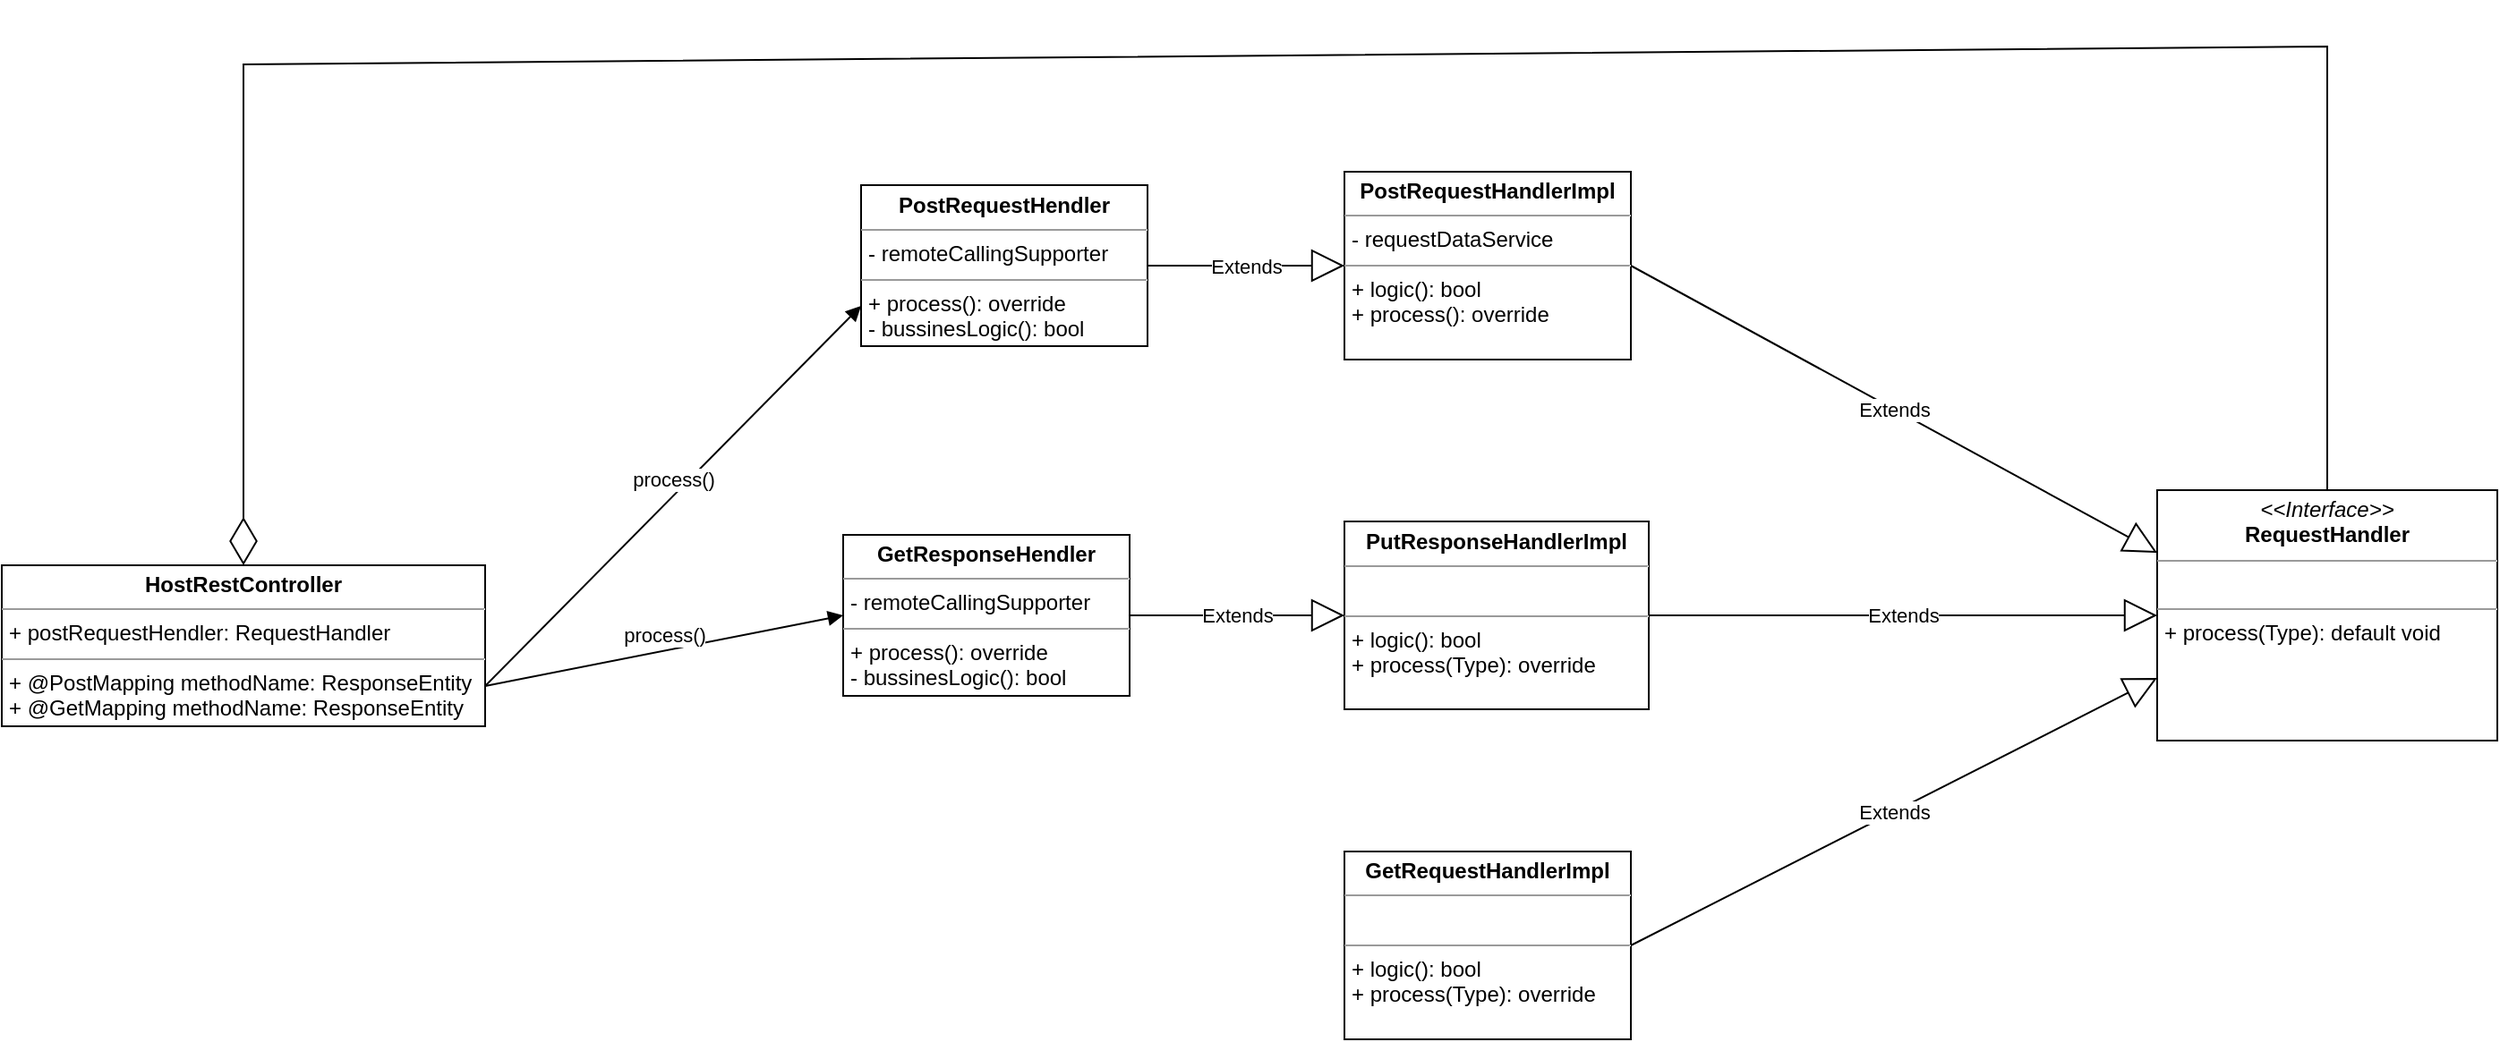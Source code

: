<mxfile version="15.6.3" type="github">
  <diagram id="C5RBs43oDa-KdzZeNtuy" name="Page-1">
    <mxGraphModel dx="2249" dy="1938" grid="1" gridSize="10" guides="1" tooltips="1" connect="1" arrows="1" fold="1" page="1" pageScale="1" pageWidth="827" pageHeight="1169" math="0" shadow="0">
      <root>
        <mxCell id="WIyWlLk6GJQsqaUBKTNV-0" />
        <mxCell id="WIyWlLk6GJQsqaUBKTNV-1" parent="WIyWlLk6GJQsqaUBKTNV-0" />
        <mxCell id="xTyq6H0Zb5hwOV81OT_t-4" value="&lt;p style=&quot;margin: 0px ; margin-top: 4px ; text-align: center&quot;&gt;&lt;i&gt;&amp;lt;&amp;lt;Interface&amp;gt;&amp;gt;&lt;/i&gt;&lt;br&gt;&lt;b&gt;RequestHandler&lt;/b&gt;&lt;/p&gt;&lt;hr size=&quot;1&quot;&gt;&lt;p style=&quot;margin: 0px ; margin-left: 4px&quot;&gt;&lt;br&gt;&lt;/p&gt;&lt;hr size=&quot;1&quot;&gt;&lt;p style=&quot;margin: 0px ; margin-left: 4px&quot;&gt;+ process(Type): default void&lt;br&gt;&lt;/p&gt;" style="verticalAlign=top;align=left;overflow=fill;fontSize=12;fontFamily=Helvetica;html=1;" vertex="1" parent="WIyWlLk6GJQsqaUBKTNV-1">
          <mxGeometry x="414" y="198" width="190" height="140" as="geometry" />
        </mxCell>
        <mxCell id="xTyq6H0Zb5hwOV81OT_t-9" value="Extends" style="endArrow=block;endSize=16;endFill=0;html=1;rounded=0;entryX=0;entryY=0.25;entryDx=0;entryDy=0;exitX=1;exitY=0.5;exitDx=0;exitDy=0;" edge="1" parent="WIyWlLk6GJQsqaUBKTNV-1" source="xTyq6H0Zb5hwOV81OT_t-12" target="xTyq6H0Zb5hwOV81OT_t-4">
          <mxGeometry width="160" relative="1" as="geometry">
            <mxPoint x="200" y="180" as="sourcePoint" />
            <mxPoint x="360" y="180" as="targetPoint" />
          </mxGeometry>
        </mxCell>
        <mxCell id="xTyq6H0Zb5hwOV81OT_t-12" value="&lt;p style=&quot;margin: 0px ; margin-top: 4px ; text-align: center&quot;&gt;&lt;b&gt;PostRequestHandlerImpl&lt;/b&gt;&lt;/p&gt;&lt;hr size=&quot;1&quot;&gt;&lt;p style=&quot;margin: 0px ; margin-left: 4px&quot;&gt;- requestDataService&lt;br&gt;&lt;/p&gt;&lt;hr size=&quot;1&quot;&gt;&lt;p style=&quot;margin: 0px ; margin-left: 4px&quot;&gt;+ logic(): bool&lt;/p&gt;&lt;p style=&quot;margin: 0px ; margin-left: 4px&quot;&gt;+ process(): override&lt;br&gt;&lt;/p&gt;&lt;p style=&quot;margin: 0px ; margin-left: 4px&quot;&gt;&lt;br&gt;&lt;/p&gt;" style="verticalAlign=top;align=left;overflow=fill;fontSize=12;fontFamily=Helvetica;html=1;" vertex="1" parent="WIyWlLk6GJQsqaUBKTNV-1">
          <mxGeometry x="-40" y="20" width="160" height="105" as="geometry" />
        </mxCell>
        <mxCell id="xTyq6H0Zb5hwOV81OT_t-14" value="&lt;p style=&quot;margin: 0px ; margin-top: 4px ; text-align: center&quot;&gt;&lt;b&gt;PutResponseHandlerImpl&lt;/b&gt;&lt;/p&gt;&lt;hr size=&quot;1&quot;&gt;&lt;p style=&quot;margin: 0px ; margin-left: 4px&quot;&gt;&lt;br&gt;&lt;/p&gt;&lt;hr size=&quot;1&quot;&gt;&lt;p style=&quot;margin: 0px ; margin-left: 4px&quot;&gt;+ logic(): bool&lt;/p&gt;&lt;p style=&quot;margin: 0px ; margin-left: 4px&quot;&gt;+ process(Type): override&lt;br&gt;&lt;/p&gt;&lt;p style=&quot;margin: 0px ; margin-left: 4px&quot;&gt;&lt;br&gt;&lt;/p&gt;" style="verticalAlign=top;align=left;overflow=fill;fontSize=12;fontFamily=Helvetica;html=1;" vertex="1" parent="WIyWlLk6GJQsqaUBKTNV-1">
          <mxGeometry x="-40" y="215.5" width="170" height="105" as="geometry" />
        </mxCell>
        <mxCell id="xTyq6H0Zb5hwOV81OT_t-15" value="Extends" style="endArrow=block;endSize=16;endFill=0;html=1;rounded=0;entryX=0;entryY=0.5;entryDx=0;entryDy=0;exitX=1;exitY=0.5;exitDx=0;exitDy=0;" edge="1" parent="WIyWlLk6GJQsqaUBKTNV-1" source="xTyq6H0Zb5hwOV81OT_t-14" target="xTyq6H0Zb5hwOV81OT_t-4">
          <mxGeometry width="160" relative="1" as="geometry">
            <mxPoint x="230" y="82.5" as="sourcePoint" />
            <mxPoint x="400" y="190" as="targetPoint" />
          </mxGeometry>
        </mxCell>
        <mxCell id="xTyq6H0Zb5hwOV81OT_t-16" value="&lt;p style=&quot;margin: 0px ; margin-top: 4px ; text-align: center&quot;&gt;&lt;b&gt;PostRequestHendler&lt;/b&gt;&lt;/p&gt;&lt;hr size=&quot;1&quot;&gt;&lt;p style=&quot;margin: 0px ; margin-left: 4px&quot;&gt;- remoteCallingSupporter&lt;br&gt;&lt;/p&gt;&lt;hr size=&quot;1&quot;&gt;&lt;p style=&quot;margin: 0px ; margin-left: 4px&quot;&gt;+ process(): override&lt;/p&gt;&lt;p style=&quot;margin: 0px ; margin-left: 4px&quot;&gt;- bussinesLogic(): bool&lt;/p&gt;" style="verticalAlign=top;align=left;overflow=fill;fontSize=12;fontFamily=Helvetica;html=1;" vertex="1" parent="WIyWlLk6GJQsqaUBKTNV-1">
          <mxGeometry x="-310" y="27.5" width="160" height="90" as="geometry" />
        </mxCell>
        <mxCell id="xTyq6H0Zb5hwOV81OT_t-17" value="&lt;p style=&quot;margin: 0px ; margin-top: 4px ; text-align: center&quot;&gt;&lt;b&gt;GetRequestHandlerImpl&lt;/b&gt;&lt;/p&gt;&lt;hr size=&quot;1&quot;&gt;&lt;p style=&quot;margin: 0px ; margin-left: 4px&quot;&gt;&lt;br&gt;&lt;/p&gt;&lt;hr size=&quot;1&quot;&gt;&lt;p style=&quot;margin: 0px ; margin-left: 4px&quot;&gt;+ logic(): bool&lt;/p&gt;&lt;p style=&quot;margin: 0px ; margin-left: 4px&quot;&gt;+ process(Type): override&lt;br&gt;&lt;/p&gt;&lt;p style=&quot;margin: 0px ; margin-left: 4px&quot;&gt;&lt;br&gt;&lt;/p&gt;" style="verticalAlign=top;align=left;overflow=fill;fontSize=12;fontFamily=Helvetica;html=1;" vertex="1" parent="WIyWlLk6GJQsqaUBKTNV-1">
          <mxGeometry x="-40" y="400" width="160" height="105" as="geometry" />
        </mxCell>
        <mxCell id="xTyq6H0Zb5hwOV81OT_t-18" value="Extends" style="endArrow=block;endSize=16;endFill=0;html=1;rounded=0;exitX=1;exitY=0.5;exitDx=0;exitDy=0;entryX=0;entryY=0.75;entryDx=0;entryDy=0;" edge="1" parent="WIyWlLk6GJQsqaUBKTNV-1" source="xTyq6H0Zb5hwOV81OT_t-17" target="xTyq6H0Zb5hwOV81OT_t-4">
          <mxGeometry width="160" relative="1" as="geometry">
            <mxPoint x="130" y="278" as="sourcePoint" />
            <mxPoint x="390" y="240" as="targetPoint" />
          </mxGeometry>
        </mxCell>
        <mxCell id="xTyq6H0Zb5hwOV81OT_t-19" value="Extends" style="endArrow=block;endSize=16;endFill=0;html=1;rounded=0;entryX=0;entryY=0.5;entryDx=0;entryDy=0;exitX=1;exitY=0.5;exitDx=0;exitDy=0;" edge="1" parent="WIyWlLk6GJQsqaUBKTNV-1" source="xTyq6H0Zb5hwOV81OT_t-16" target="xTyq6H0Zb5hwOV81OT_t-12">
          <mxGeometry width="160" relative="1" as="geometry">
            <mxPoint x="-540" y="200" as="sourcePoint" />
            <mxPoint x="-246" y="360.5" as="targetPoint" />
          </mxGeometry>
        </mxCell>
        <mxCell id="xTyq6H0Zb5hwOV81OT_t-26" value="&lt;p style=&quot;margin: 0px ; margin-top: 4px ; text-align: center&quot;&gt;&lt;b&gt;HostRestController&lt;/b&gt;&lt;/p&gt;&lt;hr size=&quot;1&quot;&gt;&lt;p style=&quot;margin: 0px ; margin-left: 4px&quot;&gt;+ postRequestHendler: RequestHandler&lt;/p&gt;&lt;hr size=&quot;1&quot;&gt;&lt;p style=&quot;margin: 0px ; margin-left: 4px&quot;&gt;+ @PostMapping methodName: ResponseEntity&lt;br&gt;&lt;/p&gt;&lt;p style=&quot;margin: 0px ; margin-left: 4px&quot;&gt;+ @GetMapping methodName: ResponseEntity&lt;br&gt;&lt;/p&gt;" style="verticalAlign=top;align=left;overflow=fill;fontSize=12;fontFamily=Helvetica;html=1;" vertex="1" parent="WIyWlLk6GJQsqaUBKTNV-1">
          <mxGeometry x="-790" y="240" width="270" height="90" as="geometry" />
        </mxCell>
        <mxCell id="xTyq6H0Zb5hwOV81OT_t-27" value="process()" style="html=1;verticalAlign=bottom;endArrow=block;rounded=0;entryX=0;entryY=0.75;entryDx=0;entryDy=0;exitX=1;exitY=0.75;exitDx=0;exitDy=0;" edge="1" parent="WIyWlLk6GJQsqaUBKTNV-1" source="xTyq6H0Zb5hwOV81OT_t-26" target="xTyq6H0Zb5hwOV81OT_t-16">
          <mxGeometry width="80" relative="1" as="geometry">
            <mxPoint x="-430" y="180" as="sourcePoint" />
            <mxPoint x="-350" y="180" as="targetPoint" />
          </mxGeometry>
        </mxCell>
        <mxCell id="xTyq6H0Zb5hwOV81OT_t-28" value="" style="endArrow=diamondThin;endFill=0;endSize=24;html=1;rounded=0;entryX=0.5;entryY=0;entryDx=0;entryDy=0;exitX=0.5;exitY=0;exitDx=0;exitDy=0;" edge="1" parent="WIyWlLk6GJQsqaUBKTNV-1" source="xTyq6H0Zb5hwOV81OT_t-4" target="xTyq6H0Zb5hwOV81OT_t-26">
          <mxGeometry width="160" relative="1" as="geometry">
            <mxPoint x="-80" y="-60" as="sourcePoint" />
            <mxPoint x="-330" y="-40" as="targetPoint" />
            <Array as="points">
              <mxPoint x="509" y="-50" />
              <mxPoint x="-655" y="-40" />
            </Array>
          </mxGeometry>
        </mxCell>
        <mxCell id="xTyq6H0Zb5hwOV81OT_t-29" value="&lt;p style=&quot;margin: 0px ; margin-top: 4px ; text-align: center&quot;&gt;&lt;b&gt;GetResponseHendler&lt;/b&gt;&lt;/p&gt;&lt;hr size=&quot;1&quot;&gt;&lt;p style=&quot;margin: 0px ; margin-left: 4px&quot;&gt;- remoteCallingSupporter&lt;br&gt;&lt;/p&gt;&lt;hr size=&quot;1&quot;&gt;&lt;p style=&quot;margin: 0px ; margin-left: 4px&quot;&gt;+ process(): override&lt;/p&gt;&lt;p style=&quot;margin: 0px ; margin-left: 4px&quot;&gt;- bussinesLogic(): bool&lt;/p&gt;" style="verticalAlign=top;align=left;overflow=fill;fontSize=12;fontFamily=Helvetica;html=1;" vertex="1" parent="WIyWlLk6GJQsqaUBKTNV-1">
          <mxGeometry x="-320" y="223" width="160" height="90" as="geometry" />
        </mxCell>
        <mxCell id="xTyq6H0Zb5hwOV81OT_t-30" value="Extends" style="endArrow=block;endSize=16;endFill=0;html=1;rounded=0;entryX=0;entryY=0.5;entryDx=0;entryDy=0;exitX=1;exitY=0.5;exitDx=0;exitDy=0;" edge="1" parent="WIyWlLk6GJQsqaUBKTNV-1" source="xTyq6H0Zb5hwOV81OT_t-29" target="xTyq6H0Zb5hwOV81OT_t-14">
          <mxGeometry width="160" relative="1" as="geometry">
            <mxPoint x="-160" y="180" as="sourcePoint" />
            <mxPoint x="-50" y="180" as="targetPoint" />
          </mxGeometry>
        </mxCell>
        <mxCell id="xTyq6H0Zb5hwOV81OT_t-31" value="process()" style="html=1;verticalAlign=bottom;endArrow=block;rounded=0;entryX=0;entryY=0.5;entryDx=0;entryDy=0;exitX=1;exitY=0.75;exitDx=0;exitDy=0;" edge="1" parent="WIyWlLk6GJQsqaUBKTNV-1" source="xTyq6H0Zb5hwOV81OT_t-26" target="xTyq6H0Zb5hwOV81OT_t-29">
          <mxGeometry width="80" relative="1" as="geometry">
            <mxPoint x="-450" y="97.5" as="sourcePoint" />
            <mxPoint x="-300" y="105" as="targetPoint" />
          </mxGeometry>
        </mxCell>
      </root>
    </mxGraphModel>
  </diagram>
</mxfile>
